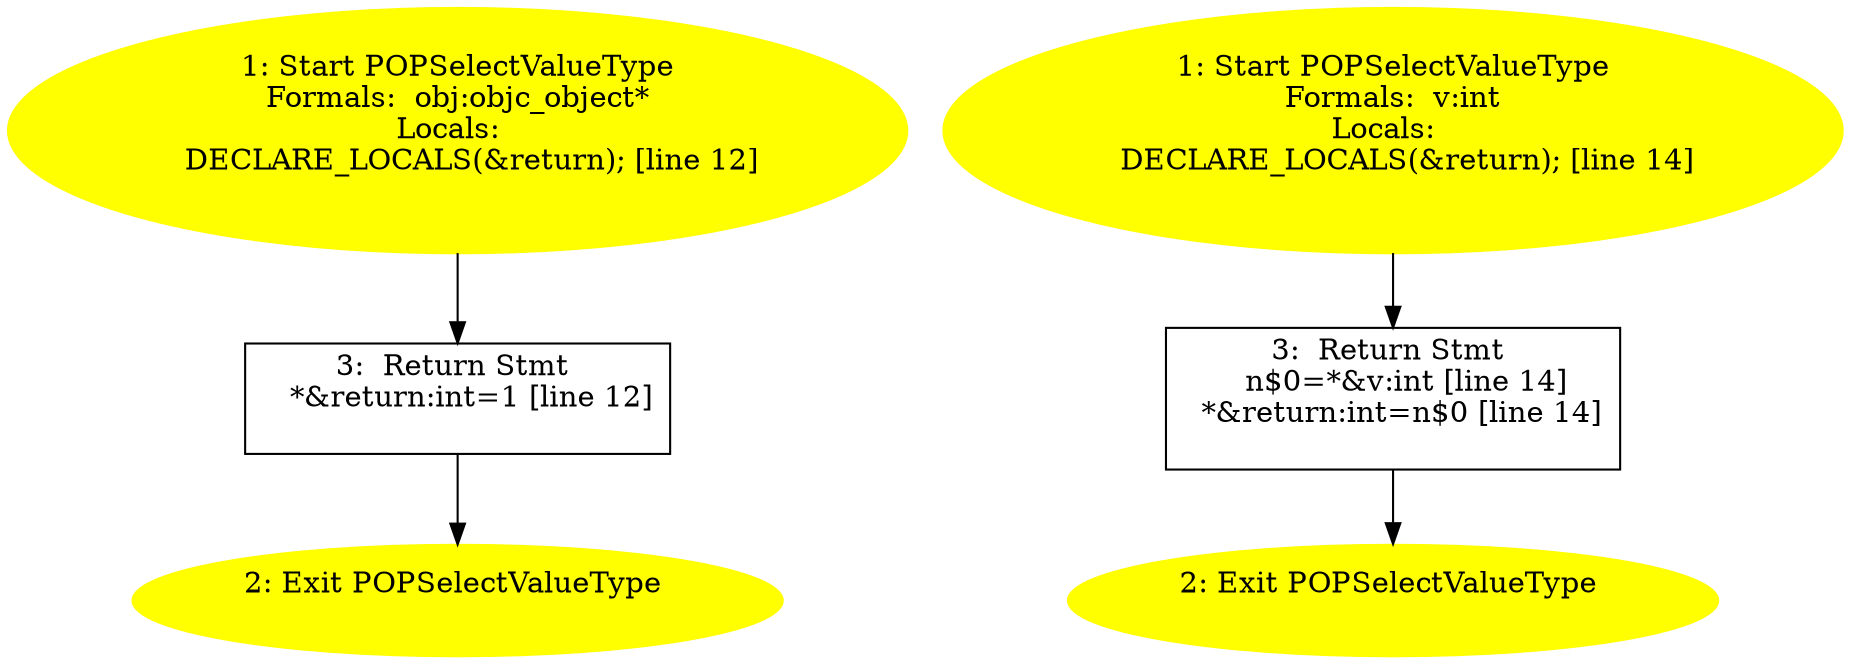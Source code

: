 /* @generated */
digraph iCFG {
"POPSelectValueType#_Z18POPSelectValueTypeP11objc_object.d2dd9a5fbabc54eb919c2cbbe0e3921e_1" [label="1: Start POPSelectValueType\nFormals:  obj:objc_object*\nLocals:  \n   DECLARE_LOCALS(&return); [line 12]\n " color=yellow style=filled]
	

	 "POPSelectValueType#_Z18POPSelectValueTypeP11objc_object.d2dd9a5fbabc54eb919c2cbbe0e3921e_1" -> "POPSelectValueType#_Z18POPSelectValueTypeP11objc_object.d2dd9a5fbabc54eb919c2cbbe0e3921e_3" ;
"POPSelectValueType#_Z18POPSelectValueTypeP11objc_object.d2dd9a5fbabc54eb919c2cbbe0e3921e_2" [label="2: Exit POPSelectValueType \n  " color=yellow style=filled]
	

"POPSelectValueType#_Z18POPSelectValueTypeP11objc_object.d2dd9a5fbabc54eb919c2cbbe0e3921e_3" [label="3:  Return Stmt \n   *&return:int=1 [line 12]\n " shape="box"]
	

	 "POPSelectValueType#_Z18POPSelectValueTypeP11objc_object.d2dd9a5fbabc54eb919c2cbbe0e3921e_3" -> "POPSelectValueType#_Z18POPSelectValueTypeP11objc_object.d2dd9a5fbabc54eb919c2cbbe0e3921e_2" ;
"POPSelectValueType#_Z18POPSelectValueTypei.88ece8264bbe2745daddd7d6982e8ef5_1" [label="1: Start POPSelectValueType\nFormals:  v:int\nLocals:  \n   DECLARE_LOCALS(&return); [line 14]\n " color=yellow style=filled]
	

	 "POPSelectValueType#_Z18POPSelectValueTypei.88ece8264bbe2745daddd7d6982e8ef5_1" -> "POPSelectValueType#_Z18POPSelectValueTypei.88ece8264bbe2745daddd7d6982e8ef5_3" ;
"POPSelectValueType#_Z18POPSelectValueTypei.88ece8264bbe2745daddd7d6982e8ef5_2" [label="2: Exit POPSelectValueType \n  " color=yellow style=filled]
	

"POPSelectValueType#_Z18POPSelectValueTypei.88ece8264bbe2745daddd7d6982e8ef5_3" [label="3:  Return Stmt \n   n$0=*&v:int [line 14]\n  *&return:int=n$0 [line 14]\n " shape="box"]
	

	 "POPSelectValueType#_Z18POPSelectValueTypei.88ece8264bbe2745daddd7d6982e8ef5_3" -> "POPSelectValueType#_Z18POPSelectValueTypei.88ece8264bbe2745daddd7d6982e8ef5_2" ;
}

